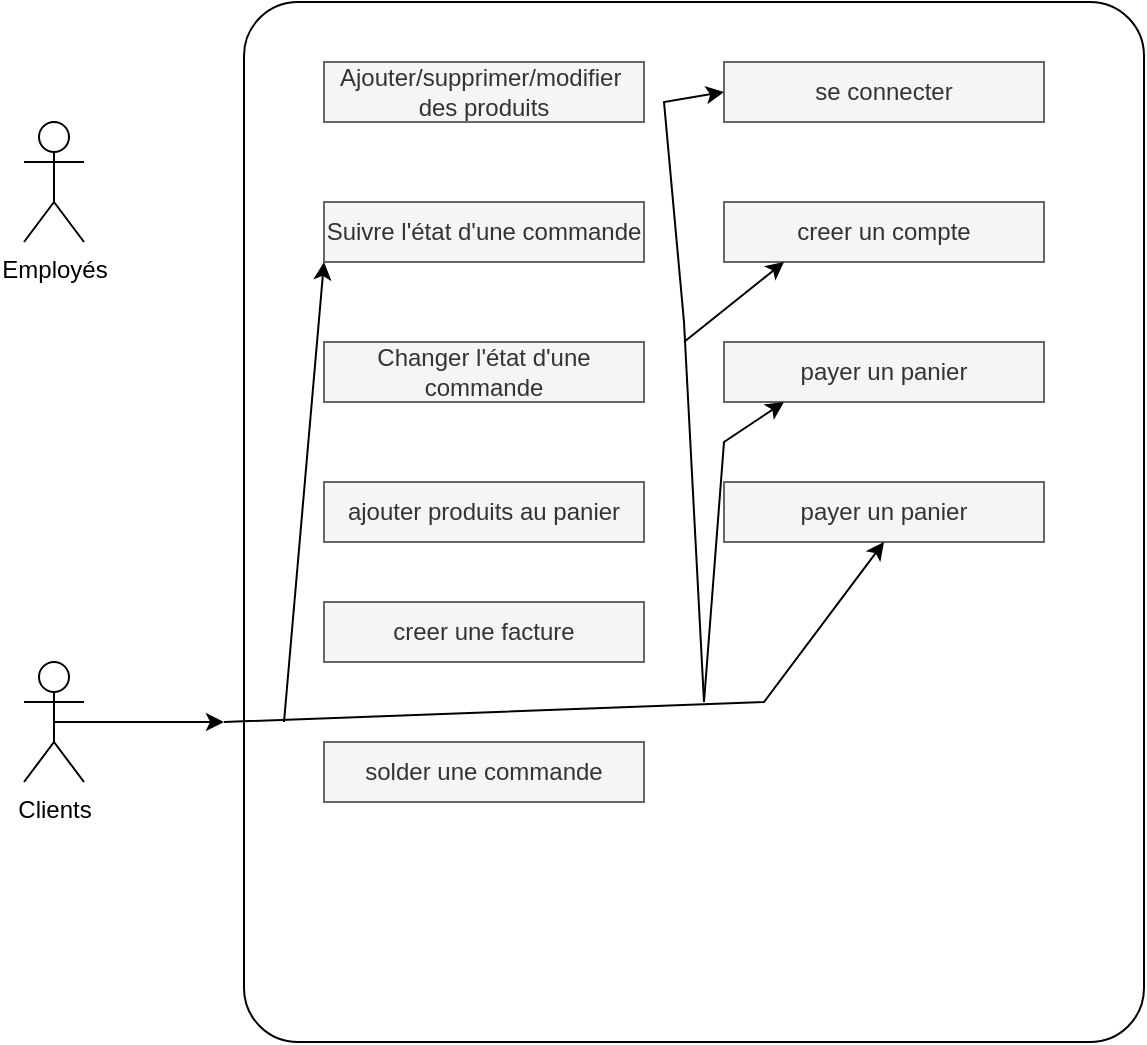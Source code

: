 <mxfile version="20.6.1" type="github">
  <diagram id="xGMKmEChy77R2yp007jQ" name="Page-1">
    <mxGraphModel dx="1746" dy="1005" grid="1" gridSize="10" guides="1" tooltips="1" connect="1" arrows="1" fold="1" page="1" pageScale="1" pageWidth="827" pageHeight="1169" math="0" shadow="0">
      <root>
        <mxCell id="0" />
        <mxCell id="1" parent="0" />
        <mxCell id="ztWoNq5Gu2MUESPERji--1" value="Clients&lt;br&gt;" style="shape=umlActor;verticalLabelPosition=bottom;verticalAlign=top;html=1;outlineConnect=0;" parent="1" vertex="1">
          <mxGeometry x="50" y="370" width="30" height="60" as="geometry" />
        </mxCell>
        <mxCell id="ztWoNq5Gu2MUESPERji--2" value="Employés" style="shape=umlActor;verticalLabelPosition=bottom;verticalAlign=top;html=1;outlineConnect=0;" parent="1" vertex="1">
          <mxGeometry x="50" y="100" width="30" height="60" as="geometry" />
        </mxCell>
        <mxCell id="ztWoNq5Gu2MUESPERji--12" value="" style="rounded=1;whiteSpace=wrap;html=1;arcSize=6;" parent="1" vertex="1">
          <mxGeometry x="160" y="40" width="450" height="520" as="geometry" />
        </mxCell>
        <mxCell id="ztWoNq5Gu2MUESPERji--15" value="Ajouter/supprimer/modifier&amp;nbsp;&lt;br&gt;des produits" style="text;html=1;align=center;verticalAlign=middle;whiteSpace=wrap;rounded=0;perimeterSpacing=0;strokeWidth=1;fillColor=#f5f5f5;fontColor=#333333;strokeColor=#666666;" parent="1" vertex="1">
          <mxGeometry x="200" y="70" width="160" height="30" as="geometry" />
        </mxCell>
        <mxCell id="lv6WNwhcd206_9HgAzP3-1" value="Suivre l&#39;état d&#39;une commande" style="text;html=1;strokeColor=#666666;fillColor=#f5f5f5;align=center;verticalAlign=middle;whiteSpace=wrap;rounded=0;fontColor=#333333;" vertex="1" parent="1">
          <mxGeometry x="200" y="140" width="160" height="30" as="geometry" />
        </mxCell>
        <mxCell id="lv6WNwhcd206_9HgAzP3-2" value="Changer l&#39;état d&#39;une commande" style="text;html=1;strokeColor=#666666;fillColor=#f5f5f5;align=center;verticalAlign=middle;whiteSpace=wrap;rounded=0;fontColor=#333333;" vertex="1" parent="1">
          <mxGeometry x="200" y="210" width="160" height="30" as="geometry" />
        </mxCell>
        <mxCell id="lv6WNwhcd206_9HgAzP3-3" value="ajouter produits au panier" style="text;html=1;strokeColor=#666666;fillColor=#f5f5f5;align=center;verticalAlign=middle;whiteSpace=wrap;rounded=0;fontColor=#333333;" vertex="1" parent="1">
          <mxGeometry x="200" y="280" width="160" height="30" as="geometry" />
        </mxCell>
        <mxCell id="lv6WNwhcd206_9HgAzP3-12" value="creer une facture" style="text;html=1;strokeColor=#666666;fillColor=#f5f5f5;align=center;verticalAlign=middle;whiteSpace=wrap;rounded=0;fontColor=#333333;" vertex="1" parent="1">
          <mxGeometry x="200" y="340" width="160" height="30" as="geometry" />
        </mxCell>
        <mxCell id="lv6WNwhcd206_9HgAzP3-13" value="solder une commande" style="text;html=1;strokeColor=#666666;fillColor=#f5f5f5;align=center;verticalAlign=middle;whiteSpace=wrap;rounded=0;fontColor=#333333;" vertex="1" parent="1">
          <mxGeometry x="200" y="410" width="160" height="30" as="geometry" />
        </mxCell>
        <mxCell id="lv6WNwhcd206_9HgAzP3-15" value="se connecter" style="text;html=1;align=center;verticalAlign=middle;whiteSpace=wrap;rounded=0;perimeterSpacing=0;strokeWidth=1;fillColor=#f5f5f5;fontColor=#333333;strokeColor=#666666;" vertex="1" parent="1">
          <mxGeometry x="400" y="70" width="160" height="30" as="geometry" />
        </mxCell>
        <mxCell id="lv6WNwhcd206_9HgAzP3-16" value="creer un compte" style="text;html=1;align=center;verticalAlign=middle;whiteSpace=wrap;rounded=0;perimeterSpacing=0;strokeWidth=1;fillColor=#f5f5f5;fontColor=#333333;strokeColor=#666666;" vertex="1" parent="1">
          <mxGeometry x="400" y="140" width="160" height="30" as="geometry" />
        </mxCell>
        <mxCell id="lv6WNwhcd206_9HgAzP3-17" value="payer un panier" style="text;html=1;align=center;verticalAlign=middle;whiteSpace=wrap;rounded=0;perimeterSpacing=0;strokeWidth=1;fillColor=#f5f5f5;fontColor=#333333;strokeColor=#666666;" vertex="1" parent="1">
          <mxGeometry x="400" y="210" width="160" height="30" as="geometry" />
        </mxCell>
        <mxCell id="lv6WNwhcd206_9HgAzP3-18" value="payer un panier" style="text;html=1;align=center;verticalAlign=middle;whiteSpace=wrap;rounded=0;perimeterSpacing=0;strokeWidth=1;fillColor=#f5f5f5;fontColor=#333333;strokeColor=#666666;" vertex="1" parent="1">
          <mxGeometry x="400" y="280" width="160" height="30" as="geometry" />
        </mxCell>
        <mxCell id="lv6WNwhcd206_9HgAzP3-25" value="" style="endArrow=classic;html=1;rounded=0;exitX=0.5;exitY=0.5;exitDx=0;exitDy=0;exitPerimeter=0;" edge="1" parent="1" source="ztWoNq5Gu2MUESPERji--1">
          <mxGeometry width="50" height="50" relative="1" as="geometry">
            <mxPoint x="80" y="400" as="sourcePoint" />
            <mxPoint x="150" y="400" as="targetPoint" />
          </mxGeometry>
        </mxCell>
        <mxCell id="lv6WNwhcd206_9HgAzP3-26" value="" style="endArrow=classic;html=1;rounded=0;entryX=0.5;entryY=1;entryDx=0;entryDy=0;" edge="1" parent="1" target="lv6WNwhcd206_9HgAzP3-18">
          <mxGeometry width="50" height="50" relative="1" as="geometry">
            <mxPoint x="150" y="400" as="sourcePoint" />
            <mxPoint x="130" y="370" as="targetPoint" />
            <Array as="points">
              <mxPoint x="420" y="390" />
            </Array>
          </mxGeometry>
        </mxCell>
        <mxCell id="lv6WNwhcd206_9HgAzP3-27" value="" style="endArrow=classic;html=1;rounded=0;entryX=0;entryY=1;entryDx=0;entryDy=0;" edge="1" parent="1" target="lv6WNwhcd206_9HgAzP3-1">
          <mxGeometry width="50" height="50" relative="1" as="geometry">
            <mxPoint x="180" y="400" as="sourcePoint" />
            <mxPoint x="200" y="350" as="targetPoint" />
          </mxGeometry>
        </mxCell>
        <mxCell id="lv6WNwhcd206_9HgAzP3-28" value="" style="endArrow=classic;html=1;rounded=0;entryX=0;entryY=0.5;entryDx=0;entryDy=0;" edge="1" parent="1" target="lv6WNwhcd206_9HgAzP3-15">
          <mxGeometry width="50" height="50" relative="1" as="geometry">
            <mxPoint x="390" y="390" as="sourcePoint" />
            <mxPoint x="430" y="340" as="targetPoint" />
            <Array as="points">
              <mxPoint x="380" y="200" />
              <mxPoint x="370" y="90" />
            </Array>
          </mxGeometry>
        </mxCell>
        <mxCell id="lv6WNwhcd206_9HgAzP3-29" value="" style="endArrow=classic;html=1;rounded=0;" edge="1" parent="1">
          <mxGeometry width="50" height="50" relative="1" as="geometry">
            <mxPoint x="380" y="210" as="sourcePoint" />
            <mxPoint x="430" y="170" as="targetPoint" />
          </mxGeometry>
        </mxCell>
        <mxCell id="lv6WNwhcd206_9HgAzP3-30" value="" style="endArrow=classic;html=1;rounded=0;" edge="1" parent="1">
          <mxGeometry width="50" height="50" relative="1" as="geometry">
            <mxPoint x="390" y="390" as="sourcePoint" />
            <mxPoint x="430" y="240" as="targetPoint" />
            <Array as="points">
              <mxPoint x="400" y="260" />
            </Array>
          </mxGeometry>
        </mxCell>
      </root>
    </mxGraphModel>
  </diagram>
</mxfile>
